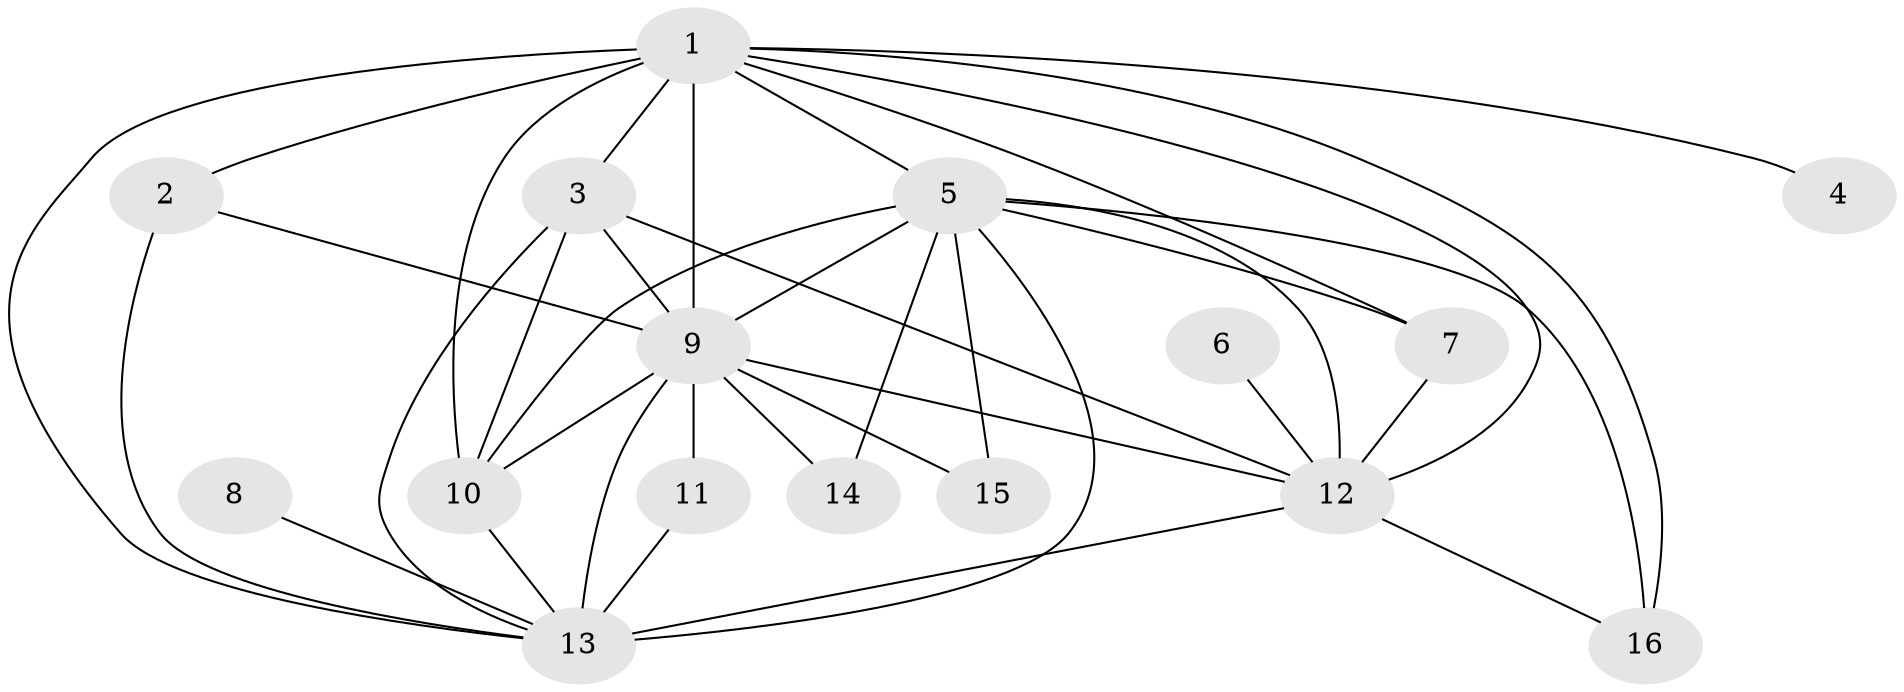 // original degree distribution, {14: 0.018867924528301886, 11: 0.018867924528301886, 13: 0.03773584905660377, 15: 0.03773584905660377, 12: 0.018867924528301886, 18: 0.018867924528301886, 21: 0.018867924528301886, 25: 0.018867924528301886, 3: 0.22641509433962265, 2: 0.5283018867924528, 5: 0.018867924528301886, 4: 0.03773584905660377}
// Generated by graph-tools (version 1.1) at 2025/36/03/04/25 23:36:24]
// undirected, 16 vertices, 37 edges
graph export_dot {
  node [color=gray90,style=filled];
  1;
  2;
  3;
  4;
  5;
  6;
  7;
  8;
  9;
  10;
  11;
  12;
  13;
  14;
  15;
  16;
  1 -- 2 [weight=1.0];
  1 -- 3 [weight=1.0];
  1 -- 4 [weight=1.0];
  1 -- 5 [weight=5.0];
  1 -- 7 [weight=1.0];
  1 -- 9 [weight=9.0];
  1 -- 10 [weight=1.0];
  1 -- 12 [weight=4.0];
  1 -- 13 [weight=11.0];
  1 -- 16 [weight=2.0];
  2 -- 9 [weight=1.0];
  2 -- 13 [weight=1.0];
  3 -- 9 [weight=2.0];
  3 -- 10 [weight=1.0];
  3 -- 12 [weight=1.0];
  3 -- 13 [weight=1.0];
  5 -- 7 [weight=1.0];
  5 -- 9 [weight=2.0];
  5 -- 10 [weight=1.0];
  5 -- 12 [weight=2.0];
  5 -- 13 [weight=6.0];
  5 -- 14 [weight=1.0];
  5 -- 15 [weight=2.0];
  5 -- 16 [weight=1.0];
  6 -- 12 [weight=1.0];
  7 -- 12 [weight=2.0];
  8 -- 13 [weight=2.0];
  9 -- 10 [weight=1.0];
  9 -- 11 [weight=1.0];
  9 -- 12 [weight=2.0];
  9 -- 13 [weight=5.0];
  9 -- 14 [weight=3.0];
  9 -- 15 [weight=1.0];
  10 -- 13 [weight=1.0];
  11 -- 13 [weight=3.0];
  12 -- 13 [weight=4.0];
  12 -- 16 [weight=1.0];
}
